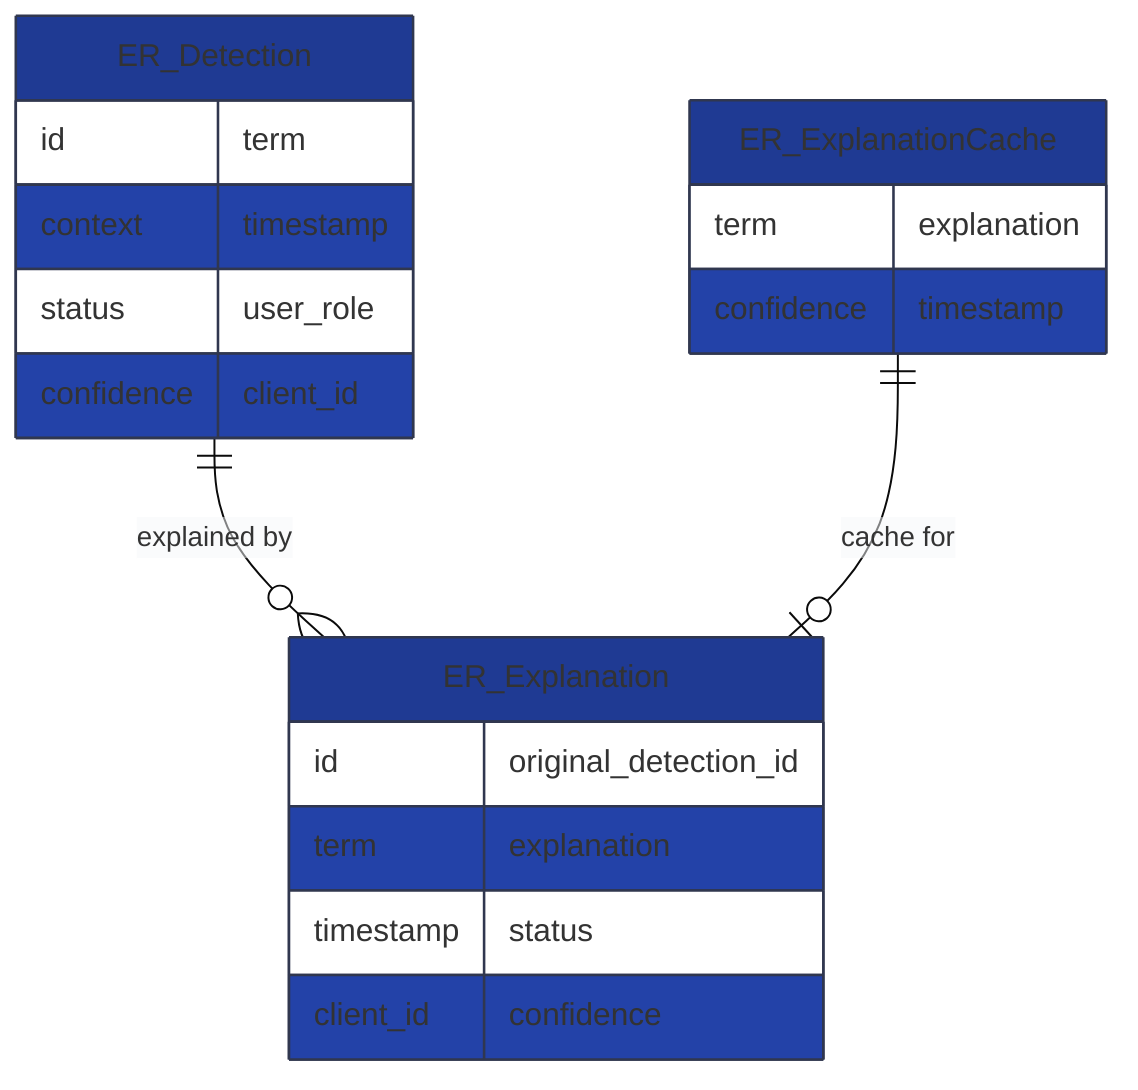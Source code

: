 %% Visual ER Diagram: Queue File Schemas
%% For presentations: simplified attributes, color, and relationships
%% Legend: navy = entities, teal = relationships

%%{init: {'theme':'base','themeVariables':{
  'primaryColor': '#1F3A93',
  'secondaryColor': '#17A2B8',
  'tertiaryColor': '#f5f7fa',
  'fontSize':'16px'
}}}%%

erDiagram
    ER_Detection {
        id
        term
        context
        timestamp
        status
        user_role
        confidence
        client_id
    }
    ER_Explanation {
        id
        original_detection_id
        term
        explanation
        timestamp
        status
        client_id
        confidence
    }
    ER_ExplanationCache {
        term
        explanation
        confidence
        timestamp
    }
    ER_Detection ||--o{ ER_Explanation : "explained by"
    ER_ExplanationCache ||--o| ER_Explanation : "cache for"